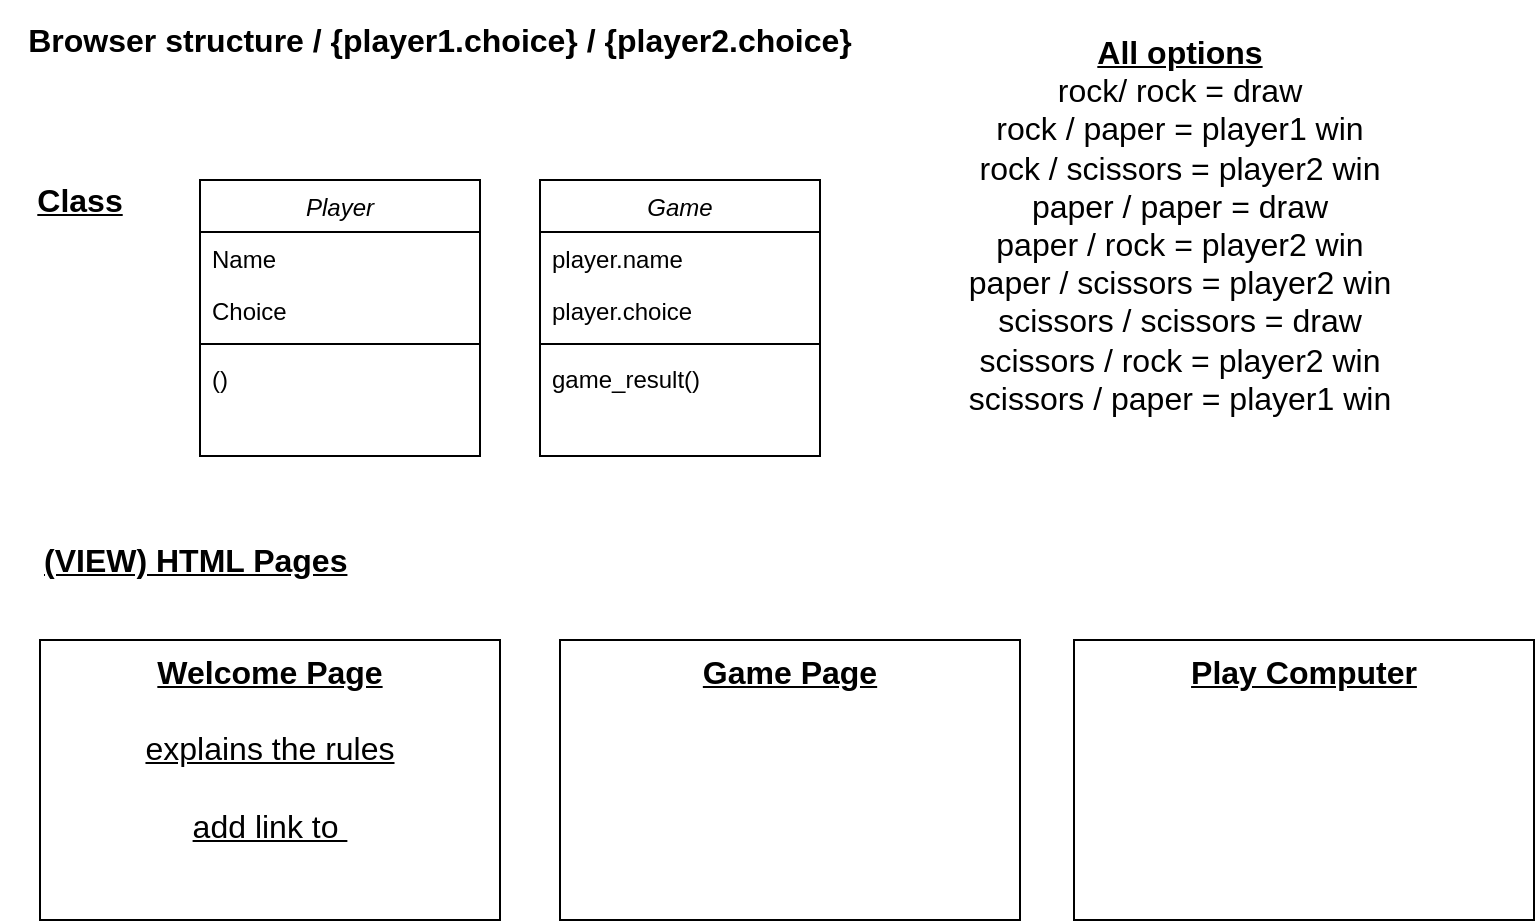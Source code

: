 <mxfile version="14.4.4" type="device"><diagram id="C5RBs43oDa-KdzZeNtuy" name="Page-1"><mxGraphModel dx="1156" dy="722" grid="1" gridSize="10" guides="1" tooltips="1" connect="1" arrows="1" fold="1" page="1" pageScale="1" pageWidth="827" pageHeight="1169" math="0" shadow="0"><root><mxCell id="WIyWlLk6GJQsqaUBKTNV-0"/><mxCell id="WIyWlLk6GJQsqaUBKTNV-1" parent="WIyWlLk6GJQsqaUBKTNV-0"/><mxCell id="zkfFHV4jXpPFQw0GAbJ--0" value="Player" style="swimlane;fontStyle=2;align=center;verticalAlign=top;childLayout=stackLayout;horizontal=1;startSize=26;horizontalStack=0;resizeParent=1;resizeLast=0;collapsible=1;marginBottom=0;rounded=0;shadow=0;strokeWidth=1;" parent="WIyWlLk6GJQsqaUBKTNV-1" vertex="1"><mxGeometry x="126" y="120" width="140" height="138" as="geometry"><mxRectangle x="230" y="140" width="160" height="26" as="alternateBounds"/></mxGeometry></mxCell><mxCell id="zkfFHV4jXpPFQw0GAbJ--1" value="Name" style="text;align=left;verticalAlign=top;spacingLeft=4;spacingRight=4;overflow=hidden;rotatable=0;points=[[0,0.5],[1,0.5]];portConstraint=eastwest;" parent="zkfFHV4jXpPFQw0GAbJ--0" vertex="1"><mxGeometry y="26" width="140" height="26" as="geometry"/></mxCell><mxCell id="zkfFHV4jXpPFQw0GAbJ--2" value="Choice" style="text;align=left;verticalAlign=top;spacingLeft=4;spacingRight=4;overflow=hidden;rotatable=0;points=[[0,0.5],[1,0.5]];portConstraint=eastwest;rounded=0;shadow=0;html=0;" parent="zkfFHV4jXpPFQw0GAbJ--0" vertex="1"><mxGeometry y="52" width="140" height="26" as="geometry"/></mxCell><mxCell id="zkfFHV4jXpPFQw0GAbJ--4" value="" style="line;html=1;strokeWidth=1;align=left;verticalAlign=middle;spacingTop=-1;spacingLeft=3;spacingRight=3;rotatable=0;labelPosition=right;points=[];portConstraint=eastwest;" parent="zkfFHV4jXpPFQw0GAbJ--0" vertex="1"><mxGeometry y="78" width="140" height="8" as="geometry"/></mxCell><mxCell id="zkfFHV4jXpPFQw0GAbJ--5" value="()" style="text;align=left;verticalAlign=top;spacingLeft=4;spacingRight=4;overflow=hidden;rotatable=0;points=[[0,0.5],[1,0.5]];portConstraint=eastwest;" parent="zkfFHV4jXpPFQw0GAbJ--0" vertex="1"><mxGeometry y="86" width="140" height="26" as="geometry"/></mxCell><mxCell id="E1eKpsMTC_zLFVy99fqr-0" value="Browser structure / {player1.choice} / {player2.choice}" style="text;html=1;strokeColor=none;fillColor=none;align=center;verticalAlign=middle;whiteSpace=wrap;rounded=0;fontSize=16;fontStyle=1" vertex="1" parent="WIyWlLk6GJQsqaUBKTNV-1"><mxGeometry x="26" y="30" width="440" height="40" as="geometry"/></mxCell><mxCell id="E1eKpsMTC_zLFVy99fqr-12" value="&lt;b&gt;&lt;u&gt;All options&lt;/u&gt;&lt;/b&gt;&lt;br&gt;rock/ rock = draw&lt;br&gt;rock / paper = player1 win&lt;br&gt;rock / scissors = player2 win&lt;br&gt;paper / paper = draw&lt;br&gt;paper / rock = player2 win&lt;br&gt;paper / scissors = player2 win&lt;br&gt;scissors / scissors = draw&lt;br&gt;scissors / rock = player2 win&lt;br&gt;scissors / paper = player1 win" style="text;html=1;strokeColor=none;fillColor=none;align=center;verticalAlign=top;whiteSpace=wrap;rounded=0;fontSize=16;" vertex="1" parent="WIyWlLk6GJQsqaUBKTNV-1"><mxGeometry x="476" y="40" width="280" height="210" as="geometry"/></mxCell><mxCell id="E1eKpsMTC_zLFVy99fqr-14" value="Welcome Page&lt;font color=&quot;#ff450d&quot;&gt;&lt;span style=&quot;font-weight: 400&quot;&gt;&lt;br&gt;&lt;br&gt;&lt;/span&gt;&lt;/font&gt;&lt;span style=&quot;font-weight: normal&quot;&gt;explains the rules&lt;br&gt;&lt;br&gt;add link to&amp;nbsp;&lt;br&gt;&lt;/span&gt;" style="rounded=0;whiteSpace=wrap;html=1;fontSize=16;verticalAlign=top;fontStyle=5" vertex="1" parent="WIyWlLk6GJQsqaUBKTNV-1"><mxGeometry x="46" y="350" width="230" height="140" as="geometry"/></mxCell><mxCell id="E1eKpsMTC_zLFVy99fqr-15" value="Game Page" style="rounded=0;whiteSpace=wrap;html=1;fontSize=16;verticalAlign=top;fontStyle=5" vertex="1" parent="WIyWlLk6GJQsqaUBKTNV-1"><mxGeometry x="306" y="350" width="230" height="140" as="geometry"/></mxCell><mxCell id="E1eKpsMTC_zLFVy99fqr-16" value="Class" style="text;html=1;strokeColor=none;fillColor=none;align=center;verticalAlign=middle;whiteSpace=wrap;rounded=0;fontSize=16;fontStyle=5" vertex="1" parent="WIyWlLk6GJQsqaUBKTNV-1"><mxGeometry x="46" y="120" width="40" height="20" as="geometry"/></mxCell><mxCell id="E1eKpsMTC_zLFVy99fqr-17" value="(VIEW) HTML Pages" style="text;html=1;strokeColor=none;fillColor=none;align=left;verticalAlign=middle;whiteSpace=wrap;rounded=0;fontSize=16;fontStyle=5" vertex="1" parent="WIyWlLk6GJQsqaUBKTNV-1"><mxGeometry x="46" y="300" width="230" height="20" as="geometry"/></mxCell><mxCell id="E1eKpsMTC_zLFVy99fqr-18" value="Game" style="swimlane;fontStyle=2;align=center;verticalAlign=top;childLayout=stackLayout;horizontal=1;startSize=26;horizontalStack=0;resizeParent=1;resizeLast=0;collapsible=1;marginBottom=0;rounded=0;shadow=0;strokeWidth=1;" vertex="1" parent="WIyWlLk6GJQsqaUBKTNV-1"><mxGeometry x="296" y="120" width="140" height="138" as="geometry"><mxRectangle x="230" y="140" width="160" height="26" as="alternateBounds"/></mxGeometry></mxCell><mxCell id="E1eKpsMTC_zLFVy99fqr-19" value="player.name" style="text;align=left;verticalAlign=top;spacingLeft=4;spacingRight=4;overflow=hidden;rotatable=0;points=[[0,0.5],[1,0.5]];portConstraint=eastwest;" vertex="1" parent="E1eKpsMTC_zLFVy99fqr-18"><mxGeometry y="26" width="140" height="26" as="geometry"/></mxCell><mxCell id="E1eKpsMTC_zLFVy99fqr-20" value="player.choice" style="text;align=left;verticalAlign=top;spacingLeft=4;spacingRight=4;overflow=hidden;rotatable=0;points=[[0,0.5],[1,0.5]];portConstraint=eastwest;rounded=0;shadow=0;html=0;" vertex="1" parent="E1eKpsMTC_zLFVy99fqr-18"><mxGeometry y="52" width="140" height="26" as="geometry"/></mxCell><mxCell id="E1eKpsMTC_zLFVy99fqr-21" value="" style="line;html=1;strokeWidth=1;align=left;verticalAlign=middle;spacingTop=-1;spacingLeft=3;spacingRight=3;rotatable=0;labelPosition=right;points=[];portConstraint=eastwest;" vertex="1" parent="E1eKpsMTC_zLFVy99fqr-18"><mxGeometry y="78" width="140" height="8" as="geometry"/></mxCell><mxCell id="E1eKpsMTC_zLFVy99fqr-22" value="game_result()" style="text;align=left;verticalAlign=top;spacingLeft=4;spacingRight=4;overflow=hidden;rotatable=0;points=[[0,0.5],[1,0.5]];portConstraint=eastwest;" vertex="1" parent="E1eKpsMTC_zLFVy99fqr-18"><mxGeometry y="86" width="140" height="26" as="geometry"/></mxCell><mxCell id="E1eKpsMTC_zLFVy99fqr-23" value="Play Computer" style="rounded=0;whiteSpace=wrap;html=1;fontSize=16;verticalAlign=top;fontStyle=5" vertex="1" parent="WIyWlLk6GJQsqaUBKTNV-1"><mxGeometry x="563" y="350" width="230" height="140" as="geometry"/></mxCell></root></mxGraphModel></diagram></mxfile>